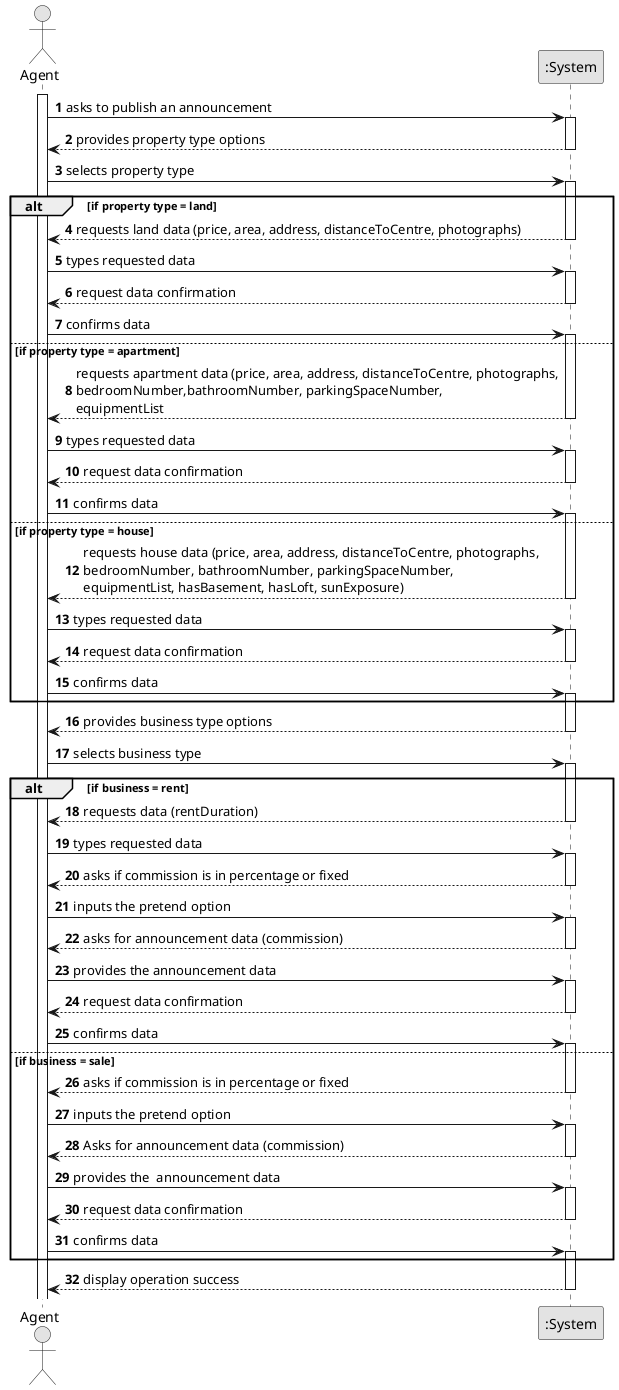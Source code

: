 @startuml
skinparam monochrome true
skinparam packageStyle rectangle
skinparam shadowing false




autonumber

actor "Agent" as Agent
participant ":System" as System

activate Agent

     Agent -> System : asks to publish an announcement
    activate System


    System --> Agent: provides property type options
    deactivate System

     Agent -> System: selects property type
     activate System


 alt if property type = land
    System --> Agent : requests land data (price, area, address, distanceToCentre, photographs)
     deactivate System
    Agent -> System : types requested data
    activate System

   System --> Agent: request data confirmation
   deactivate System

   Agent -> System: confirms data
   activate System


 else if property type = apartment
    System --> Agent : requests apartment data (price, area, address, distanceToCentre, photographs,\nbedroomNumber,bathroomNumber, parkingSpaceNumber,\nequipmentList
     deactivate System
    Agent -> System : types requested data
    activate System

    System --> Agent: request data confirmation
       deactivate System

       Agent -> System: confirms data
       activate System




  else if property type = house
        System --> Agent : requests house data (price, area, address, distanceToCentre, photographs,\nbedroomNumber, bathroomNumber, parkingSpaceNumber,\nequipmentList, hasBasement, hasLoft, sunExposure)
         deactivate System
        Agent -> System : types requested data
        activate System

        System --> Agent: request data confirmation
           deactivate System

           Agent -> System: confirms data
           activate System



        end



  System --> Agent : provides business type options
          deactivate System

    Agent -> System: selects business type
    activate System







  alt if business = rent
     System --> Agent : requests data (rentDuration)
      deactivate System
     Agent -> System : types requested data
     activate System

        System --> Agent: asks if commission is in percentage or fixed
                  deactivate System

            Agent -> System: inputs the pretend option
            activate System


          System --> Agent : asks for announcement data (commission)
          deactivate System

          Agent -> System : provides the announcement data
          activate System


            System --> Agent: request data confirmation
                     deactivate System

            Agent -> System: confirms data
            activate System



   else if business = sale

      System --> Agent: asks if commission is in percentage or fixed
                     deactivate System

               Agent -> System: inputs the pretend option
               activate System



       System --> Agent : Asks for announcement data (commission)
       deactivate System

       Agent -> System : provides the  announcement data
       activate System

         System --> Agent: request data confirmation
                  deactivate System

                  Agent -> System: confirms data
                  activate System





     end







       System --> Agent : display operation success
         deactivate System








@enduml